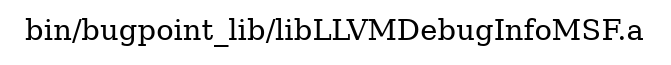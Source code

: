 digraph "bin/bugpoint_lib/libLLVMDebugInfoMSF.a" {
	label="bin/bugpoint_lib/libLLVMDebugInfoMSF.a";
	rankdir="LR"

}
